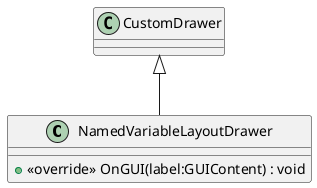 @startuml
class NamedVariableLayoutDrawer {
    + <<override>> OnGUI(label:GUIContent) : void
}
CustomDrawer <|-- NamedVariableLayoutDrawer
@enduml

